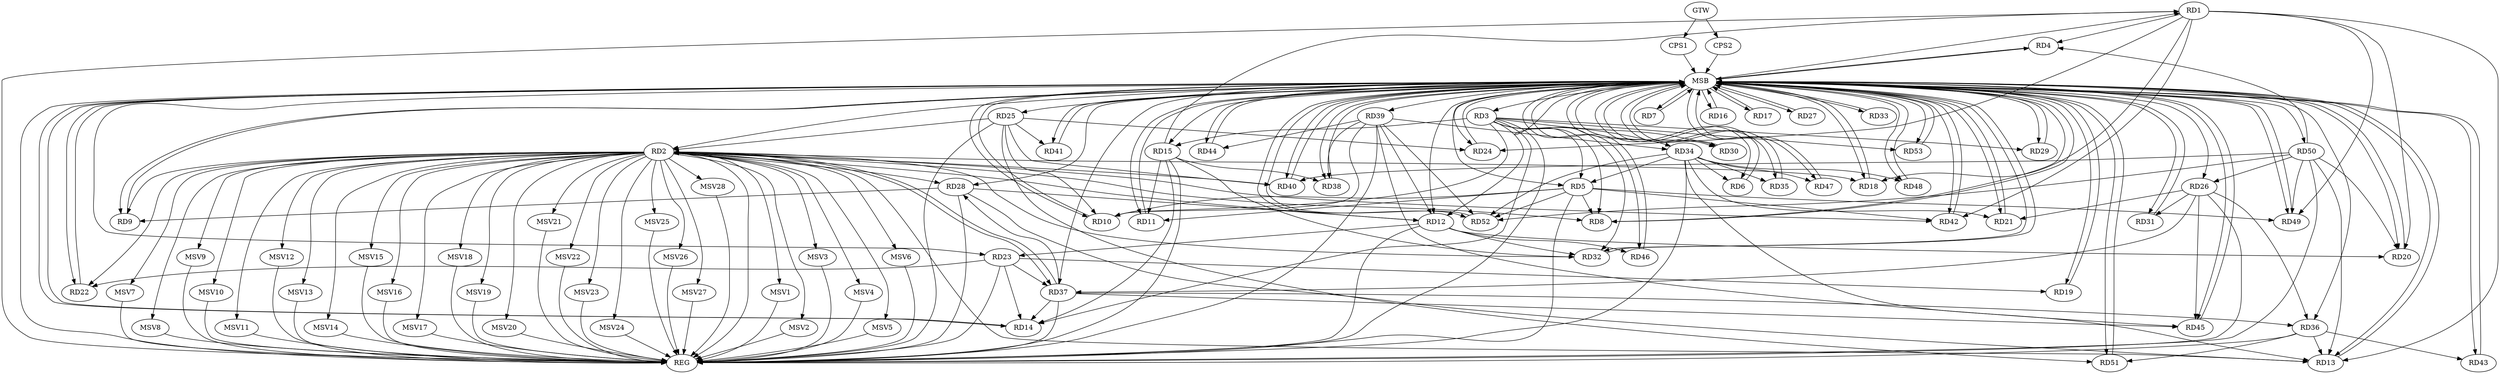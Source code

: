 strict digraph G {
  RD1 [ label="RD1" ];
  RD2 [ label="RD2" ];
  RD3 [ label="RD3" ];
  RD4 [ label="RD4" ];
  RD5 [ label="RD5" ];
  RD6 [ label="RD6" ];
  RD7 [ label="RD7" ];
  RD8 [ label="RD8" ];
  RD9 [ label="RD9" ];
  RD10 [ label="RD10" ];
  RD11 [ label="RD11" ];
  RD12 [ label="RD12" ];
  RD13 [ label="RD13" ];
  RD14 [ label="RD14" ];
  RD15 [ label="RD15" ];
  RD16 [ label="RD16" ];
  RD17 [ label="RD17" ];
  RD18 [ label="RD18" ];
  RD19 [ label="RD19" ];
  RD20 [ label="RD20" ];
  RD21 [ label="RD21" ];
  RD22 [ label="RD22" ];
  RD23 [ label="RD23" ];
  RD24 [ label="RD24" ];
  RD25 [ label="RD25" ];
  RD26 [ label="RD26" ];
  RD27 [ label="RD27" ];
  RD28 [ label="RD28" ];
  RD29 [ label="RD29" ];
  RD30 [ label="RD30" ];
  RD31 [ label="RD31" ];
  RD32 [ label="RD32" ];
  RD33 [ label="RD33" ];
  RD34 [ label="RD34" ];
  RD35 [ label="RD35" ];
  RD36 [ label="RD36" ];
  RD37 [ label="RD37" ];
  RD38 [ label="RD38" ];
  RD39 [ label="RD39" ];
  RD40 [ label="RD40" ];
  RD41 [ label="RD41" ];
  RD42 [ label="RD42" ];
  RD43 [ label="RD43" ];
  RD44 [ label="RD44" ];
  RD45 [ label="RD45" ];
  RD46 [ label="RD46" ];
  RD47 [ label="RD47" ];
  RD48 [ label="RD48" ];
  RD49 [ label="RD49" ];
  RD50 [ label="RD50" ];
  RD51 [ label="RD51" ];
  RD52 [ label="RD52" ];
  RD53 [ label="RD53" ];
  CPS1 [ label="CPS1" ];
  CPS2 [ label="CPS2" ];
  GTW [ label="GTW" ];
  REG [ label="REG" ];
  MSB [ label="MSB" ];
  MSV1 [ label="MSV1" ];
  MSV2 [ label="MSV2" ];
  MSV3 [ label="MSV3" ];
  MSV4 [ label="MSV4" ];
  MSV5 [ label="MSV5" ];
  MSV6 [ label="MSV6" ];
  MSV7 [ label="MSV7" ];
  MSV8 [ label="MSV8" ];
  MSV9 [ label="MSV9" ];
  MSV10 [ label="MSV10" ];
  MSV11 [ label="MSV11" ];
  MSV12 [ label="MSV12" ];
  MSV13 [ label="MSV13" ];
  MSV14 [ label="MSV14" ];
  MSV15 [ label="MSV15" ];
  MSV16 [ label="MSV16" ];
  MSV17 [ label="MSV17" ];
  MSV18 [ label="MSV18" ];
  MSV19 [ label="MSV19" ];
  MSV20 [ label="MSV20" ];
  MSV21 [ label="MSV21" ];
  MSV22 [ label="MSV22" ];
  MSV23 [ label="MSV23" ];
  MSV24 [ label="MSV24" ];
  MSV25 [ label="MSV25" ];
  MSV26 [ label="MSV26" ];
  MSV27 [ label="MSV27" ];
  MSV28 [ label="MSV28" ];
  RD1 -> RD4;
  RD1 -> RD13;
  RD15 -> RD1;
  RD1 -> RD18;
  RD1 -> RD20;
  RD1 -> RD24;
  RD1 -> RD42;
  RD1 -> RD49;
  RD2 -> RD8;
  RD2 -> RD9;
  RD12 -> RD2;
  RD2 -> RD13;
  RD2 -> RD18;
  RD2 -> RD22;
  RD25 -> RD2;
  RD2 -> RD28;
  RD2 -> RD32;
  RD2 -> RD37;
  RD37 -> RD2;
  RD2 -> RD40;
  RD2 -> RD42;
  RD3 -> RD5;
  RD3 -> RD8;
  RD3 -> RD10;
  RD3 -> RD12;
  RD3 -> RD14;
  RD3 -> RD15;
  RD3 -> RD29;
  RD3 -> RD30;
  RD3 -> RD32;
  RD3 -> RD53;
  RD50 -> RD4;
  RD5 -> RD8;
  RD5 -> RD10;
  RD5 -> RD11;
  RD34 -> RD5;
  RD5 -> RD42;
  RD5 -> RD49;
  RD5 -> RD52;
  RD34 -> RD6;
  RD28 -> RD9;
  RD25 -> RD10;
  RD39 -> RD10;
  RD15 -> RD11;
  RD12 -> RD20;
  RD12 -> RD23;
  RD28 -> RD12;
  RD12 -> RD32;
  RD39 -> RD12;
  RD12 -> RD46;
  RD28 -> RD13;
  RD34 -> RD13;
  RD36 -> RD13;
  RD50 -> RD13;
  RD15 -> RD14;
  RD23 -> RD14;
  RD37 -> RD14;
  RD15 -> RD32;
  RD15 -> RD38;
  RD23 -> RD19;
  RD50 -> RD20;
  RD26 -> RD21;
  RD34 -> RD21;
  RD23 -> RD22;
  RD23 -> RD37;
  RD25 -> RD24;
  RD25 -> RD40;
  RD25 -> RD41;
  RD25 -> RD51;
  RD26 -> RD31;
  RD26 -> RD36;
  RD26 -> RD37;
  RD26 -> RD45;
  RD50 -> RD26;
  RD37 -> RD28;
  RD34 -> RD35;
  RD39 -> RD34;
  RD34 -> RD47;
  RD34 -> RD48;
  RD34 -> RD52;
  RD37 -> RD36;
  RD36 -> RD43;
  RD36 -> RD51;
  RD37 -> RD45;
  RD39 -> RD38;
  RD39 -> RD44;
  RD39 -> RD45;
  RD39 -> RD52;
  RD50 -> RD40;
  RD50 -> RD49;
  RD50 -> RD52;
  GTW -> CPS1;
  GTW -> CPS2;
  RD1 -> REG;
  RD2 -> REG;
  RD3 -> REG;
  RD5 -> REG;
  RD12 -> REG;
  RD15 -> REG;
  RD23 -> REG;
  RD25 -> REG;
  RD26 -> REG;
  RD28 -> REG;
  RD34 -> REG;
  RD36 -> REG;
  RD37 -> REG;
  RD39 -> REG;
  RD50 -> REG;
  RD4 -> MSB;
  MSB -> RD5;
  MSB -> RD13;
  MSB -> RD15;
  MSB -> RD27;
  MSB -> RD43;
  MSB -> RD49;
  MSB -> REG;
  RD6 -> MSB;
  MSB -> RD35;
  MSB -> RD36;
  MSB -> RD40;
  RD7 -> MSB;
  MSB -> RD2;
  MSB -> RD6;
  MSB -> RD10;
  MSB -> RD21;
  MSB -> RD42;
  MSB -> RD47;
  RD8 -> MSB;
  MSB -> RD11;
  MSB -> RD18;
  MSB -> RD26;
  MSB -> RD28;
  MSB -> RD44;
  MSB -> RD53;
  RD9 -> MSB;
  MSB -> RD38;
  MSB -> RD46;
  RD10 -> MSB;
  MSB -> RD3;
  MSB -> RD25;
  MSB -> RD29;
  MSB -> RD32;
  MSB -> RD39;
  MSB -> RD52;
  RD11 -> MSB;
  MSB -> RD30;
  MSB -> RD50;
  RD13 -> MSB;
  MSB -> RD12;
  MSB -> RD23;
  MSB -> RD31;
  MSB -> RD37;
  RD14 -> MSB;
  MSB -> RD20;
  RD16 -> MSB;
  MSB -> RD4;
  MSB -> RD19;
  RD17 -> MSB;
  RD18 -> MSB;
  MSB -> RD34;
  RD19 -> MSB;
  MSB -> RD7;
  MSB -> RD16;
  RD20 -> MSB;
  MSB -> RD8;
  RD21 -> MSB;
  MSB -> RD14;
  MSB -> RD17;
  RD22 -> MSB;
  MSB -> RD41;
  MSB -> RD51;
  RD24 -> MSB;
  MSB -> RD48;
  RD27 -> MSB;
  RD29 -> MSB;
  RD30 -> MSB;
  RD31 -> MSB;
  MSB -> RD24;
  RD32 -> MSB;
  RD33 -> MSB;
  RD35 -> MSB;
  MSB -> RD9;
  RD38 -> MSB;
  RD40 -> MSB;
  MSB -> RD1;
  MSB -> RD45;
  RD41 -> MSB;
  RD42 -> MSB;
  RD43 -> MSB;
  RD44 -> MSB;
  RD45 -> MSB;
  RD46 -> MSB;
  MSB -> RD22;
  MSB -> RD33;
  RD47 -> MSB;
  RD48 -> MSB;
  RD49 -> MSB;
  RD51 -> MSB;
  RD52 -> MSB;
  RD53 -> MSB;
  CPS1 -> MSB;
  CPS2 -> MSB;
  RD2 -> MSV1;
  RD2 -> MSV2;
  RD2 -> MSV3;
  RD2 -> MSV4;
  RD2 -> MSV5;
  RD2 -> MSV6;
  RD2 -> MSV7;
  RD2 -> MSV8;
  MSV1 -> REG;
  MSV2 -> REG;
  MSV3 -> REG;
  MSV4 -> REG;
  MSV5 -> REG;
  MSV6 -> REG;
  MSV7 -> REG;
  MSV8 -> REG;
  RD2 -> MSV9;
  RD2 -> MSV10;
  RD2 -> MSV11;
  RD2 -> MSV12;
  RD2 -> MSV13;
  RD2 -> MSV14;
  RD2 -> MSV15;
  MSV9 -> REG;
  MSV10 -> REG;
  MSV11 -> REG;
  MSV12 -> REG;
  MSV13 -> REG;
  MSV14 -> REG;
  MSV15 -> REG;
  RD2 -> MSV16;
  MSV16 -> REG;
  RD2 -> MSV17;
  RD2 -> MSV18;
  RD2 -> MSV19;
  RD2 -> MSV20;
  MSV17 -> REG;
  MSV18 -> REG;
  MSV19 -> REG;
  MSV20 -> REG;
  RD2 -> MSV21;
  MSV21 -> REG;
  RD2 -> MSV22;
  RD2 -> MSV23;
  MSV22 -> REG;
  MSV23 -> REG;
  RD2 -> MSV24;
  RD2 -> MSV25;
  RD2 -> MSV26;
  MSV24 -> REG;
  MSV25 -> REG;
  MSV26 -> REG;
  RD2 -> MSV27;
  MSV27 -> REG;
  RD2 -> MSV28;
  MSV28 -> REG;
}
